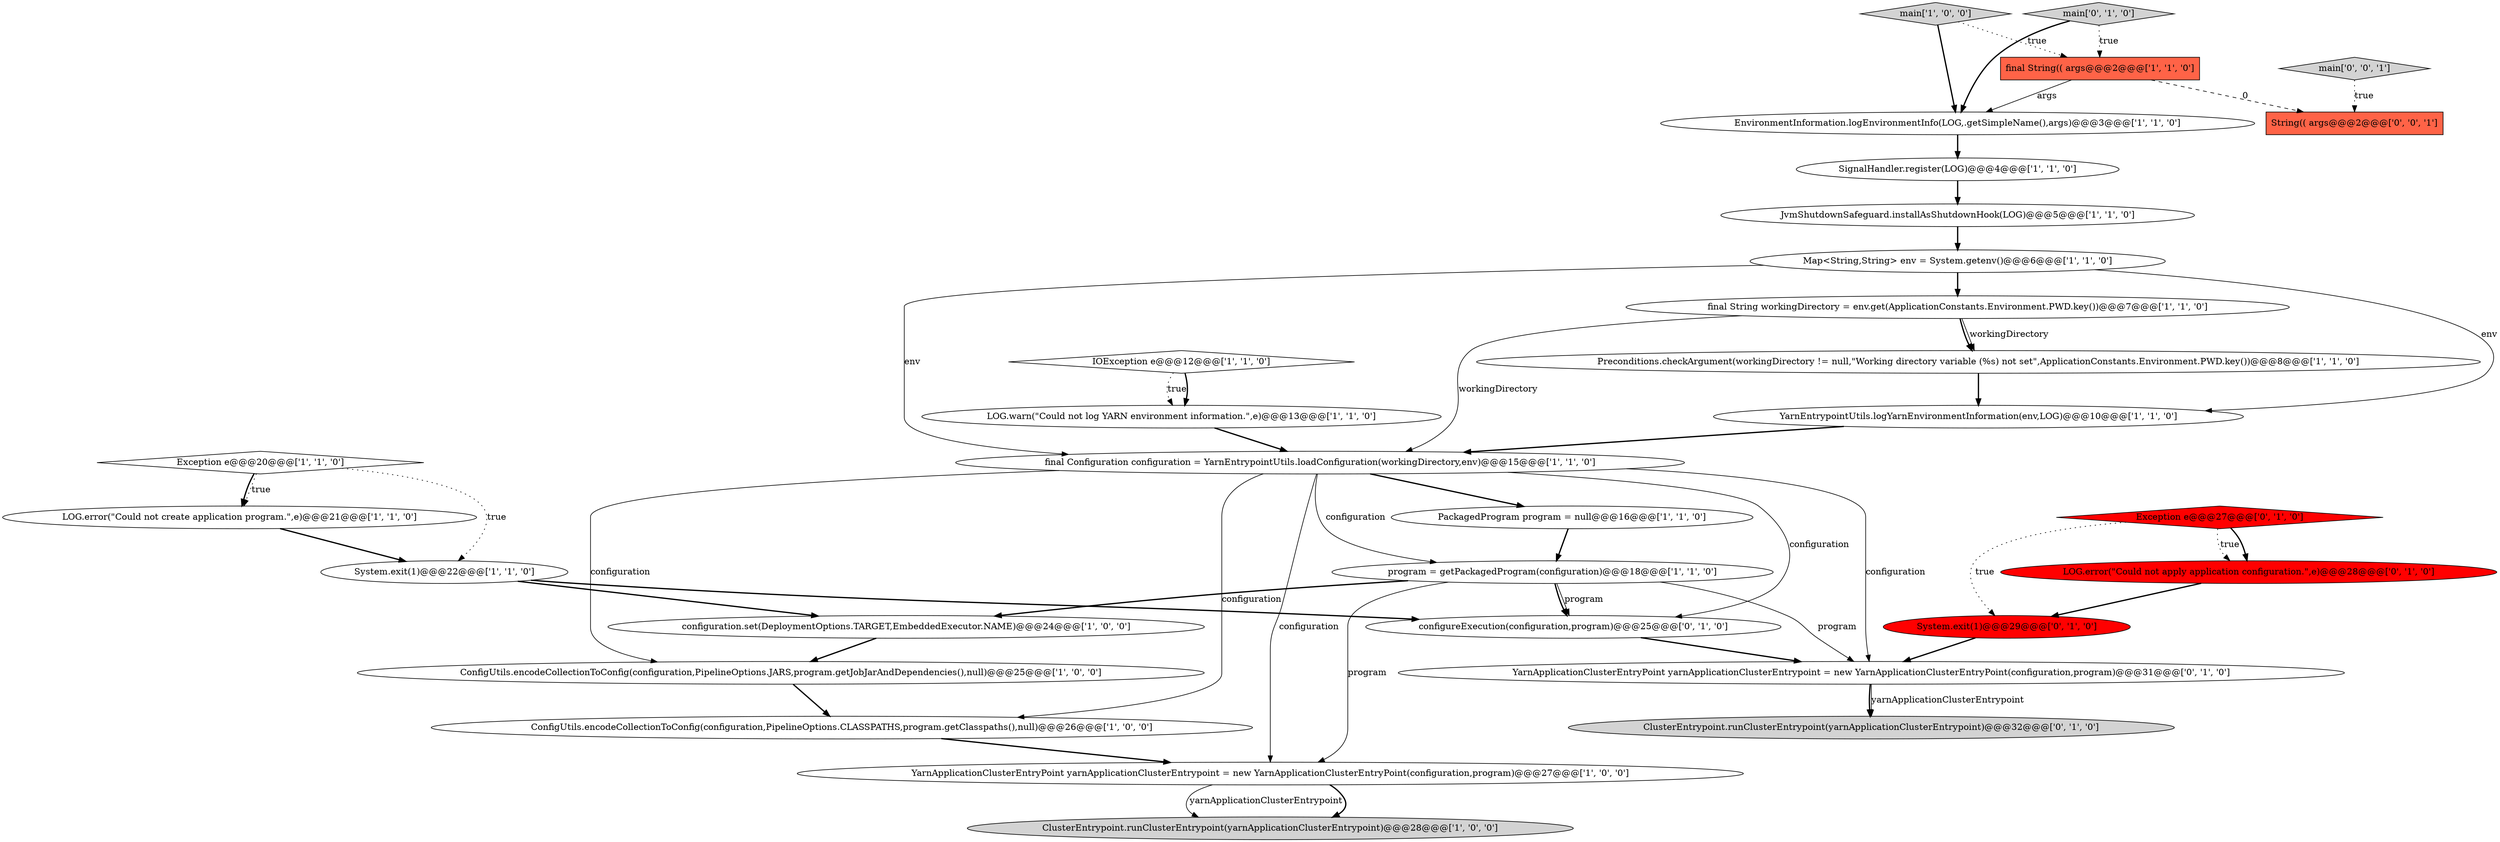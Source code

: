 digraph {
9 [style = filled, label = "final String workingDirectory = env.get(ApplicationConstants.Environment.PWD.key())@@@7@@@['1', '1', '0']", fillcolor = white, shape = ellipse image = "AAA0AAABBB1BBB"];
2 [style = filled, label = "LOG.warn(\"Could not log YARN environment information.\",e)@@@13@@@['1', '1', '0']", fillcolor = white, shape = ellipse image = "AAA0AAABBB1BBB"];
19 [style = filled, label = "JvmShutdownSafeguard.installAsShutdownHook(LOG)@@@5@@@['1', '1', '0']", fillcolor = white, shape = ellipse image = "AAA0AAABBB1BBB"];
10 [style = filled, label = "ConfigUtils.encodeCollectionToConfig(configuration,PipelineOptions.CLASSPATHS,program.getClasspaths(),null)@@@26@@@['1', '0', '0']", fillcolor = white, shape = ellipse image = "AAA0AAABBB1BBB"];
6 [style = filled, label = "ClusterEntrypoint.runClusterEntrypoint(yarnApplicationClusterEntrypoint)@@@28@@@['1', '0', '0']", fillcolor = lightgray, shape = ellipse image = "AAA0AAABBB1BBB"];
14 [style = filled, label = "Map<String,String> env = System.getenv()@@@6@@@['1', '1', '0']", fillcolor = white, shape = ellipse image = "AAA0AAABBB1BBB"];
24 [style = filled, label = "YarnApplicationClusterEntryPoint yarnApplicationClusterEntrypoint = new YarnApplicationClusterEntryPoint(configuration,program)@@@31@@@['0', '1', '0']", fillcolor = white, shape = ellipse image = "AAA0AAABBB2BBB"];
1 [style = filled, label = "YarnApplicationClusterEntryPoint yarnApplicationClusterEntrypoint = new YarnApplicationClusterEntryPoint(configuration,program)@@@27@@@['1', '0', '0']", fillcolor = white, shape = ellipse image = "AAA0AAABBB1BBB"];
18 [style = filled, label = "SignalHandler.register(LOG)@@@4@@@['1', '1', '0']", fillcolor = white, shape = ellipse image = "AAA0AAABBB1BBB"];
22 [style = filled, label = "configureExecution(configuration,program)@@@25@@@['0', '1', '0']", fillcolor = white, shape = ellipse image = "AAA0AAABBB2BBB"];
4 [style = filled, label = "YarnEntrypointUtils.logYarnEnvironmentInformation(env,LOG)@@@10@@@['1', '1', '0']", fillcolor = white, shape = ellipse image = "AAA0AAABBB1BBB"];
3 [style = filled, label = "Exception e@@@20@@@['1', '1', '0']", fillcolor = white, shape = diamond image = "AAA0AAABBB1BBB"];
5 [style = filled, label = "program = getPackagedProgram(configuration)@@@18@@@['1', '1', '0']", fillcolor = white, shape = ellipse image = "AAA0AAABBB1BBB"];
20 [style = filled, label = "PackagedProgram program = null@@@16@@@['1', '1', '0']", fillcolor = white, shape = ellipse image = "AAA0AAABBB1BBB"];
17 [style = filled, label = "LOG.error(\"Could not create application program.\",e)@@@21@@@['1', '1', '0']", fillcolor = white, shape = ellipse image = "AAA0AAABBB1BBB"];
30 [style = filled, label = "main['0', '0', '1']", fillcolor = lightgray, shape = diamond image = "AAA0AAABBB3BBB"];
15 [style = filled, label = "final Configuration configuration = YarnEntrypointUtils.loadConfiguration(workingDirectory,env)@@@15@@@['1', '1', '0']", fillcolor = white, shape = ellipse image = "AAA0AAABBB1BBB"];
13 [style = filled, label = "IOException e@@@12@@@['1', '1', '0']", fillcolor = white, shape = diamond image = "AAA0AAABBB1BBB"];
26 [style = filled, label = "System.exit(1)@@@29@@@['0', '1', '0']", fillcolor = red, shape = ellipse image = "AAA1AAABBB2BBB"];
8 [style = filled, label = "configuration.set(DeploymentOptions.TARGET,EmbeddedExecutor.NAME)@@@24@@@['1', '0', '0']", fillcolor = white, shape = ellipse image = "AAA0AAABBB1BBB"];
21 [style = filled, label = "Preconditions.checkArgument(workingDirectory != null,\"Working directory variable (%s) not set\",ApplicationConstants.Environment.PWD.key())@@@8@@@['1', '1', '0']", fillcolor = white, shape = ellipse image = "AAA0AAABBB1BBB"];
11 [style = filled, label = "main['1', '0', '0']", fillcolor = lightgray, shape = diamond image = "AAA0AAABBB1BBB"];
12 [style = filled, label = "final String(( args@@@2@@@['1', '1', '0']", fillcolor = tomato, shape = box image = "AAA0AAABBB1BBB"];
25 [style = filled, label = "main['0', '1', '0']", fillcolor = lightgray, shape = diamond image = "AAA0AAABBB2BBB"];
29 [style = filled, label = "String(( args@@@2@@@['0', '0', '1']", fillcolor = tomato, shape = box image = "AAA0AAABBB3BBB"];
28 [style = filled, label = "ClusterEntrypoint.runClusterEntrypoint(yarnApplicationClusterEntrypoint)@@@32@@@['0', '1', '0']", fillcolor = lightgray, shape = ellipse image = "AAA0AAABBB2BBB"];
23 [style = filled, label = "LOG.error(\"Could not apply application configuration.\",e)@@@28@@@['0', '1', '0']", fillcolor = red, shape = ellipse image = "AAA1AAABBB2BBB"];
7 [style = filled, label = "ConfigUtils.encodeCollectionToConfig(configuration,PipelineOptions.JARS,program.getJobJarAndDependencies(),null)@@@25@@@['1', '0', '0']", fillcolor = white, shape = ellipse image = "AAA0AAABBB1BBB"];
16 [style = filled, label = "System.exit(1)@@@22@@@['1', '1', '0']", fillcolor = white, shape = ellipse image = "AAA0AAABBB1BBB"];
0 [style = filled, label = "EnvironmentInformation.logEnvironmentInfo(LOG,.getSimpleName(),args)@@@3@@@['1', '1', '0']", fillcolor = white, shape = ellipse image = "AAA0AAABBB1BBB"];
27 [style = filled, label = "Exception e@@@27@@@['0', '1', '0']", fillcolor = red, shape = diamond image = "AAA1AAABBB2BBB"];
25->0 [style = bold, label=""];
14->4 [style = solid, label="env"];
9->21 [style = solid, label="workingDirectory"];
5->8 [style = bold, label=""];
24->28 [style = bold, label=""];
5->1 [style = solid, label="program"];
12->0 [style = solid, label="args"];
16->8 [style = bold, label=""];
7->10 [style = bold, label=""];
5->22 [style = solid, label="program"];
24->28 [style = solid, label="yarnApplicationClusterEntrypoint"];
15->5 [style = solid, label="configuration"];
27->26 [style = dotted, label="true"];
11->12 [style = dotted, label="true"];
4->15 [style = bold, label=""];
18->19 [style = bold, label=""];
15->10 [style = solid, label="configuration"];
23->26 [style = bold, label=""];
27->23 [style = dotted, label="true"];
25->12 [style = dotted, label="true"];
15->1 [style = solid, label="configuration"];
16->22 [style = bold, label=""];
26->24 [style = bold, label=""];
15->22 [style = solid, label="configuration"];
14->15 [style = solid, label="env"];
1->6 [style = solid, label="yarnApplicationClusterEntrypoint"];
8->7 [style = bold, label=""];
9->15 [style = solid, label="workingDirectory"];
20->5 [style = bold, label=""];
13->2 [style = dotted, label="true"];
30->29 [style = dotted, label="true"];
11->0 [style = bold, label=""];
1->6 [style = bold, label=""];
19->14 [style = bold, label=""];
15->20 [style = bold, label=""];
2->15 [style = bold, label=""];
12->29 [style = dashed, label="0"];
9->21 [style = bold, label=""];
13->2 [style = bold, label=""];
3->17 [style = bold, label=""];
0->18 [style = bold, label=""];
14->9 [style = bold, label=""];
27->23 [style = bold, label=""];
3->17 [style = dotted, label="true"];
22->24 [style = bold, label=""];
10->1 [style = bold, label=""];
15->7 [style = solid, label="configuration"];
5->22 [style = bold, label=""];
3->16 [style = dotted, label="true"];
17->16 [style = bold, label=""];
21->4 [style = bold, label=""];
5->24 [style = solid, label="program"];
15->24 [style = solid, label="configuration"];
}
